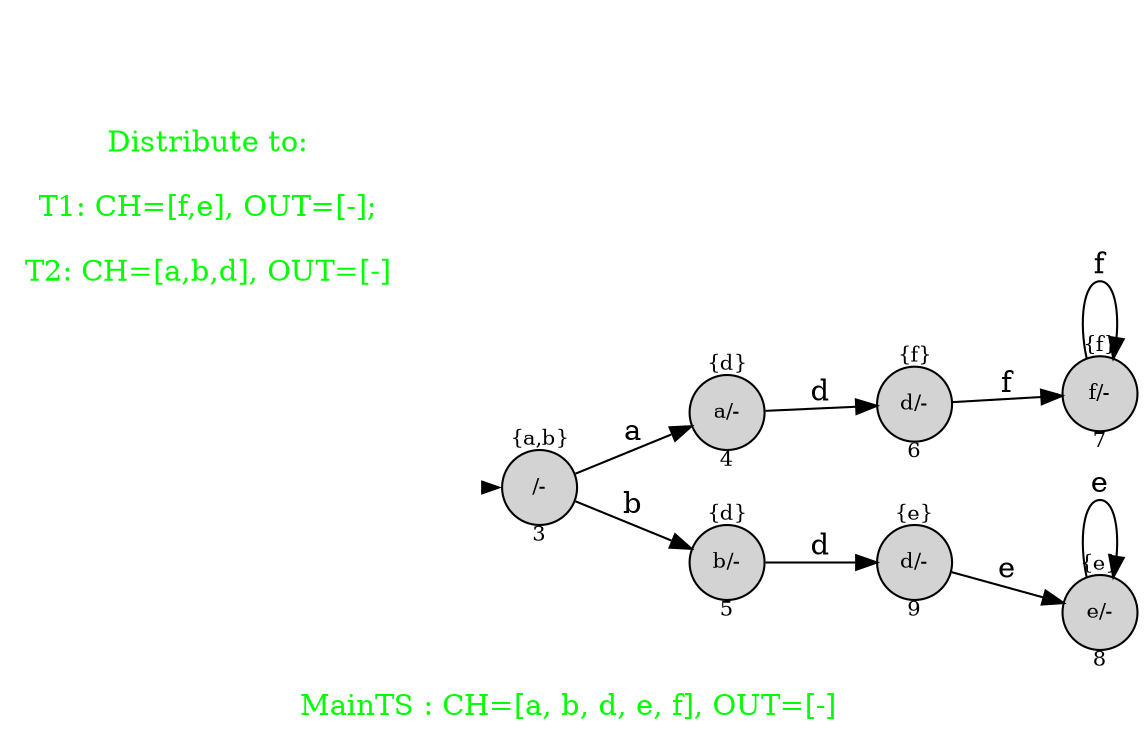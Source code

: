 digraph G {
graph [fontcolor="green",fontsize=14,rankdir=LR,ranksep=0.6,nodesep=0.5,label="
MainTS : CH=[a, b, d, e, f], OUT=[-] "];

node[shape=circle, style=filled, fixedsize=true, fontsize=10];

init [shape=point,style=invis];
spec [fontcolor="green",fontsize=14,peripheries=0,shape=square,fixedsize=false,style="",label="Distribute to:

T1: CH=[f,e], OUT=[-];

T2: CH=[a,b,d], OUT=[-]"];
	3[label="{a,b}

/-

3"];

	4[label="{d}

a/-

4"];

	9[label="{e}

d/-

9"];

	5[label="{d}

b/-

5"];



	6[label="{f}

d/-

6"];

	8[label="{e}

e/-

8"];

	7[label="{f}

f/-

7"];

	 init -> 3[penwidth=0,tooltip="initial state"];

	4 -> 6[label="d"];

	7 -> 7[label="f"];

	6 -> 7[label="f"];

	3 -> 4[label="a"];

	8 -> 8[label="e"];

	3 -> 5[label="b"];

	5 -> 9[label="d"];

	9 -> 8[label="e"];


}
